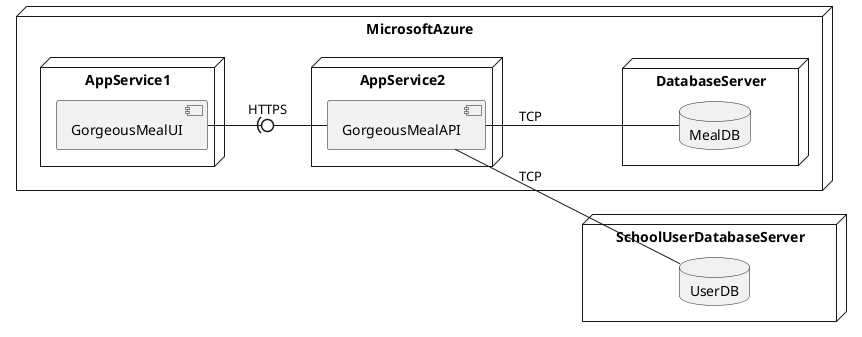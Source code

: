 @startuml DeploymentDiagram
left to right direction

node MicrosoftAzure{
    node AppService1 {
        component GorgeousMealUI
    }

    node AppService2 {
        component GorgeousMealAPI
    }

    node DatabaseServer {
        database MealDB
    }
}

node SchoolUserDatabaseServer {
    database UserDB
}

GorgeousMealUI -(0- GorgeousMealAPI : HTTPS
GorgeousMealAPI -- UserDB : TCP
GorgeousMealAPI -- MealDB : TCP

@enduml